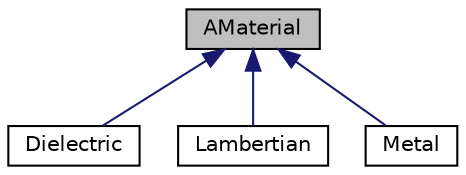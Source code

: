 digraph "AMaterial"
{
 // LATEX_PDF_SIZE
  edge [fontname="Helvetica",fontsize="10",labelfontname="Helvetica",labelfontsize="10"];
  node [fontname="Helvetica",fontsize="10",shape=record];
  Node1 [label="AMaterial",height=0.2,width=0.4,color="black", fillcolor="grey75", style="filled", fontcolor="black",tooltip=" "];
  Node1 -> Node2 [dir="back",color="midnightblue",fontsize="10",style="solid",fontname="Helvetica"];
  Node2 [label="Dielectric",height=0.2,width=0.4,color="black", fillcolor="white", style="filled",URL="$classDielectric.html",tooltip=" "];
  Node1 -> Node3 [dir="back",color="midnightblue",fontsize="10",style="solid",fontname="Helvetica"];
  Node3 [label="Lambertian",height=0.2,width=0.4,color="black", fillcolor="white", style="filled",URL="$classLambertian.html",tooltip=" "];
  Node1 -> Node4 [dir="back",color="midnightblue",fontsize="10",style="solid",fontname="Helvetica"];
  Node4 [label="Metal",height=0.2,width=0.4,color="black", fillcolor="white", style="filled",URL="$classMetal.html",tooltip=" "];
}
